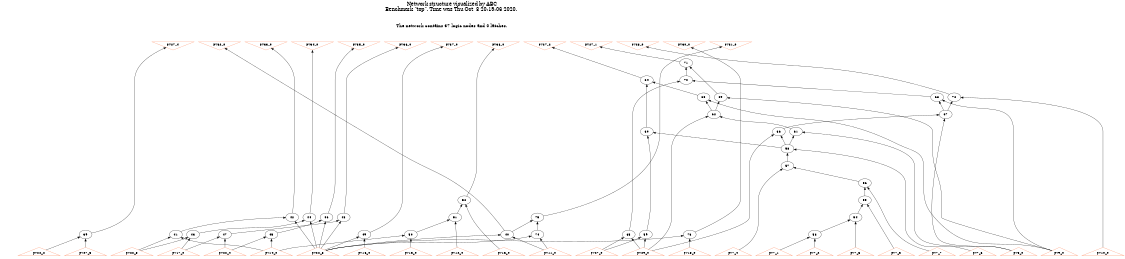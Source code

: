 # Network structure generated by ABC

digraph network {
size = "7.5,10";
center = true;
edge [dir = back];

{
  node [shape = plaintext];
  edge [style = invis];
  LevelTitle1 [label=""];
  LevelTitle2 [label=""];
  Level12 [label = ""];
  Level11 [label = ""];
  Level10 [label = ""];
  Level9 [label = ""];
  Level8 [label = ""];
  Level7 [label = ""];
  Level6 [label = ""];
  Level5 [label = ""];
  Level4 [label = ""];
  Level3 [label = ""];
  Level2 [label = ""];
  Level1 [label = ""];
  Level0 [label = ""];
  LevelTitle1 ->  LevelTitle2 ->  Level12 ->  Level11 ->  Level10 ->  Level9 ->  Level8 ->  Level7 ->  Level6 ->  Level5 ->  Level4 ->  Level3 ->  Level2 ->  Level1 ->  Level0;
}

{
  rank = same;
  LevelTitle1;
  title1 [shape=plaintext,
          fontsize=20,
          fontname = "Times-Roman",
          label="Network structure visualized by ABC\nBenchmark \"top\". Time was Thu Oct  8 20:19:06 2020. "
         ];
}

{
  rank = same;
  LevelTitle2;
  title2 [shape=plaintext,
          fontsize=18,
          fontname = "Times-Roman",
          label="The network contains 37 logic nodes and 0 latches.\n"
         ];
}

{
  rank = same;
  Level12;
  Node26 [label = "pv27_4", shape = invtriangle, color = coral, fillcolor = coral];
  Node27 [label = "pv32_0", shape = invtriangle, color = coral, fillcolor = coral];
  Node28 [label = "pv33_0", shape = invtriangle, color = coral, fillcolor = coral];
  Node29 [label = "pv34_0", shape = invtriangle, color = coral, fillcolor = coral];
  Node30 [label = "pv35_0", shape = invtriangle, color = coral, fillcolor = coral];
  Node31 [label = "pv36_0", shape = invtriangle, color = coral, fillcolor = coral];
  Node32 [label = "pv37_0", shape = invtriangle, color = coral, fillcolor = coral];
  Node33 [label = "pv38_0", shape = invtriangle, color = coral, fillcolor = coral];
  Node34 [label = "pv27_2", shape = invtriangle, color = coral, fillcolor = coral];
  Node35 [label = "pv27_1", shape = invtriangle, color = coral, fillcolor = coral];
  Node36 [label = "pv28_0", shape = invtriangle, color = coral, fillcolor = coral];
  Node37 [label = "pv30_0", shape = invtriangle, color = coral, fillcolor = coral];
  Node38 [label = "pv31_0", shape = invtriangle, color = coral, fillcolor = coral];
}

{
  rank = same;
  Level11;
  Node71 [label = "71\n", shape = ellipse];
}

{
  rank = same;
  Level10;
  Node64 [label = "64\n", shape = ellipse];
  Node70 [label = "70\n", shape = ellipse];
}

{
  rank = same;
  Level9;
  Node63 [label = "63\n", shape = ellipse];
  Node68 [label = "68\n", shape = ellipse];
  Node69 [label = "69\n", shape = ellipse];
  Node72 [label = "72\n", shape = ellipse];
}

{
  rank = same;
  Level8;
  Node62 [label = "62\n", shape = ellipse];
  Node67 [label = "67\n", shape = ellipse];
}

{
  rank = same;
  Level7;
  Node60 [label = "60\n", shape = ellipse];
  Node61 [label = "61\n", shape = ellipse];
  Node66 [label = "66\n", shape = ellipse];
}

{
  rank = same;
  Level6;
  Node58 [label = "58\n", shape = ellipse];
}

{
  rank = same;
  Level5;
  Node57 [label = "57\n", shape = ellipse];
}

{
  rank = same;
  Level4;
  Node56 [label = "56\n", shape = ellipse];
}

{
  rank = same;
  Level3;
  Node52 [label = "52\n", shape = ellipse];
  Node55 [label = "55\n", shape = ellipse];
}

{
  rank = same;
  Level2;
  Node42 [label = "42\n", shape = ellipse];
  Node44 [label = "44\n", shape = ellipse];
  Node46 [label = "46\n", shape = ellipse];
  Node48 [label = "48\n", shape = ellipse];
  Node51 [label = "51\n", shape = ellipse];
  Node54 [label = "54\n", shape = ellipse];
  Node75 [label = "75\n", shape = ellipse];
}

{
  rank = same;
  Level1;
  Node39 [label = "39\n", shape = ellipse];
  Node40 [label = "40\n", shape = ellipse];
  Node41 [label = "41\n", shape = ellipse];
  Node43 [label = "43\n", shape = ellipse];
  Node45 [label = "45\n", shape = ellipse];
  Node47 [label = "47\n", shape = ellipse];
  Node49 [label = "49\n", shape = ellipse];
  Node50 [label = "50\n", shape = ellipse];
  Node53 [label = "53\n", shape = ellipse];
  Node59 [label = "59\n", shape = ellipse];
  Node65 [label = "65\n", shape = ellipse];
  Node73 [label = "73\n", shape = ellipse];
  Node74 [label = "74\n", shape = ellipse];
}

{
  rank = same;
  Level0;
  Node1 [label = "pv27_3", shape = triangle, color = coral, fillcolor = coral];
  Node2 [label = "pv7_2", shape = triangle, color = coral, fillcolor = coral];
  Node3 [label = "pv7_1", shape = triangle, color = coral, fillcolor = coral];
  Node4 [label = "pv10_0", shape = triangle, color = coral, fillcolor = coral];
  Node5 [label = "pv11_0", shape = triangle, color = coral, fillcolor = coral];
  Node6 [label = "pv14_0", shape = triangle, color = coral, fillcolor = coral];
  Node7 [label = "pv22_5", shape = triangle, color = coral, fillcolor = coral];
  Node8 [label = "pv27_0", shape = triangle, color = coral, fillcolor = coral];
  Node9 [label = "pv7_7", shape = triangle, color = coral, fillcolor = coral];
  Node10 [label = "pv15_0", shape = triangle, color = coral, fillcolor = coral];
  Node11 [label = "pv22_4", shape = triangle, color = coral, fillcolor = coral];
  Node12 [label = "pv12_0", shape = triangle, color = coral, fillcolor = coral];
  Node13 [label = "pv29_0", shape = triangle, color = coral, fillcolor = coral];
  Node14 [label = "pv13_0", shape = triangle, color = coral, fillcolor = coral];
  Node15 [label = "pv7_4", shape = triangle, color = coral, fillcolor = coral];
  Node16 [label = "pv18_0", shape = triangle, color = coral, fillcolor = coral];
  Node17 [label = "pv7_3", shape = triangle, color = coral, fillcolor = coral];
  Node18 [label = "pv8_0", shape = triangle, color = coral, fillcolor = coral];
  Node19 [label = "pv7_6", shape = triangle, color = coral, fillcolor = coral];
  Node20 [label = "pv9_0", shape = triangle, color = coral, fillcolor = coral];
  Node21 [label = "pv16_0", shape = triangle, color = coral, fillcolor = coral];
  Node22 [label = "pv22_3", shape = triangle, color = coral, fillcolor = coral];
  Node23 [label = "pv7_5", shape = triangle, color = coral, fillcolor = coral];
  Node24 [label = "pv17_0", shape = triangle, color = coral, fillcolor = coral];
  Node25 [label = "pv22_2", shape = triangle, color = coral, fillcolor = coral];
}

title1 -> title2 [style = invis];
title2 -> Node26 [style = invis];
title2 -> Node27 [style = invis];
title2 -> Node28 [style = invis];
title2 -> Node29 [style = invis];
title2 -> Node30 [style = invis];
title2 -> Node31 [style = invis];
title2 -> Node32 [style = invis];
title2 -> Node33 [style = invis];
title2 -> Node34 [style = invis];
title2 -> Node35 [style = invis];
title2 -> Node36 [style = invis];
title2 -> Node37 [style = invis];
title2 -> Node38 [style = invis];
Node26 -> Node27 [style = invis];
Node27 -> Node28 [style = invis];
Node28 -> Node29 [style = invis];
Node29 -> Node30 [style = invis];
Node30 -> Node31 [style = invis];
Node31 -> Node32 [style = invis];
Node32 -> Node33 [style = invis];
Node33 -> Node34 [style = invis];
Node34 -> Node35 [style = invis];
Node35 -> Node36 [style = invis];
Node36 -> Node37 [style = invis];
Node37 -> Node38 [style = invis];
Node26 -> Node39 [style = solid];
Node27 -> Node40 [style = solid];
Node28 -> Node42 [style = solid];
Node29 -> Node44 [style = solid];
Node30 -> Node46 [style = solid];
Node31 -> Node48 [style = solid];
Node32 -> Node49 [style = solid];
Node33 -> Node52 [style = solid];
Node34 -> Node64 [style = solid];
Node35 -> Node71 [style = solid];
Node36 -> Node72 [style = solid];
Node37 -> Node73 [style = solid];
Node38 -> Node75 [style = solid];
Node39 -> Node1 [style = solid];
Node39 -> Node25 [style = solid];
Node40 -> Node5 [style = solid];
Node40 -> Node7 [style = solid];
Node41 -> Node6 [style = solid];
Node41 -> Node22 [style = solid];
Node42 -> Node7 [style = solid];
Node42 -> Node41 [style = solid];
Node43 -> Node22 [style = solid];
Node43 -> Node24 [style = solid];
Node44 -> Node7 [style = solid];
Node44 -> Node43 [style = solid];
Node45 -> Node6 [style = solid];
Node45 -> Node11 [style = solid];
Node46 -> Node7 [style = solid];
Node46 -> Node45 [style = solid];
Node47 -> Node11 [style = solid];
Node47 -> Node24 [style = solid];
Node48 -> Node7 [style = solid];
Node48 -> Node47 [style = solid];
Node49 -> Node7 [style = solid];
Node49 -> Node21 [style = solid];
Node50 -> Node6 [style = solid];
Node50 -> Node14 [style = solid];
Node51 -> Node12 [style = solid];
Node51 -> Node50 [style = solid];
Node52 -> Node10 [style = solid];
Node52 -> Node51 [style = solid];
Node53 -> Node2 [style = solid];
Node53 -> Node3 [style = solid];
Node54 -> Node23 [style = solid];
Node54 -> Node53 [style = solid];
Node55 -> Node17 [style = solid];
Node55 -> Node54 [style = solid];
Node56 -> Node9 [style = solid];
Node56 -> Node55 [style = solid];
Node57 -> Node15 [style = solid];
Node57 -> Node56 [style = solid];
Node58 -> Node19 [style = solid];
Node58 -> Node57 [style = solid];
Node59 -> Node8 [style = solid];
Node59 -> Node13 [style = solid];
Node60 -> Node58 [style = solid];
Node60 -> Node59 [style = solid];
Node61 -> Node18 [style = solid];
Node61 -> Node58 [style = solid];
Node62 -> Node13 [style = solid];
Node62 -> Node61 [style = solid];
Node63 -> Node20 [style = solid];
Node63 -> Node62 [style = solid];
Node64 -> Node60 [style = solid];
Node64 -> Node63 [style = solid];
Node65 -> Node8 [style = solid];
Node65 -> Node13 [style = solid];
Node66 -> Node13 [style = solid];
Node66 -> Node58 [style = solid];
Node67 -> Node18 [style = solid];
Node67 -> Node66 [style = solid];
Node68 -> Node20 [style = solid];
Node68 -> Node67 [style = solid];
Node69 -> Node20 [style = solid];
Node69 -> Node62 [style = solid];
Node70 -> Node65 [style = solid];
Node70 -> Node68 [style = solid];
Node71 -> Node69 [style = solid];
Node71 -> Node70 [style = solid];
Node72 -> Node4 [style = solid];
Node72 -> Node67 [style = solid];
Node73 -> Node7 [style = solid];
Node73 -> Node16 [style = solid];
Node74 -> Node5 [style = solid];
Node74 -> Node7 [style = solid];
Node75 -> Node40 [style = solid];
Node75 -> Node74 [style = solid];
}

